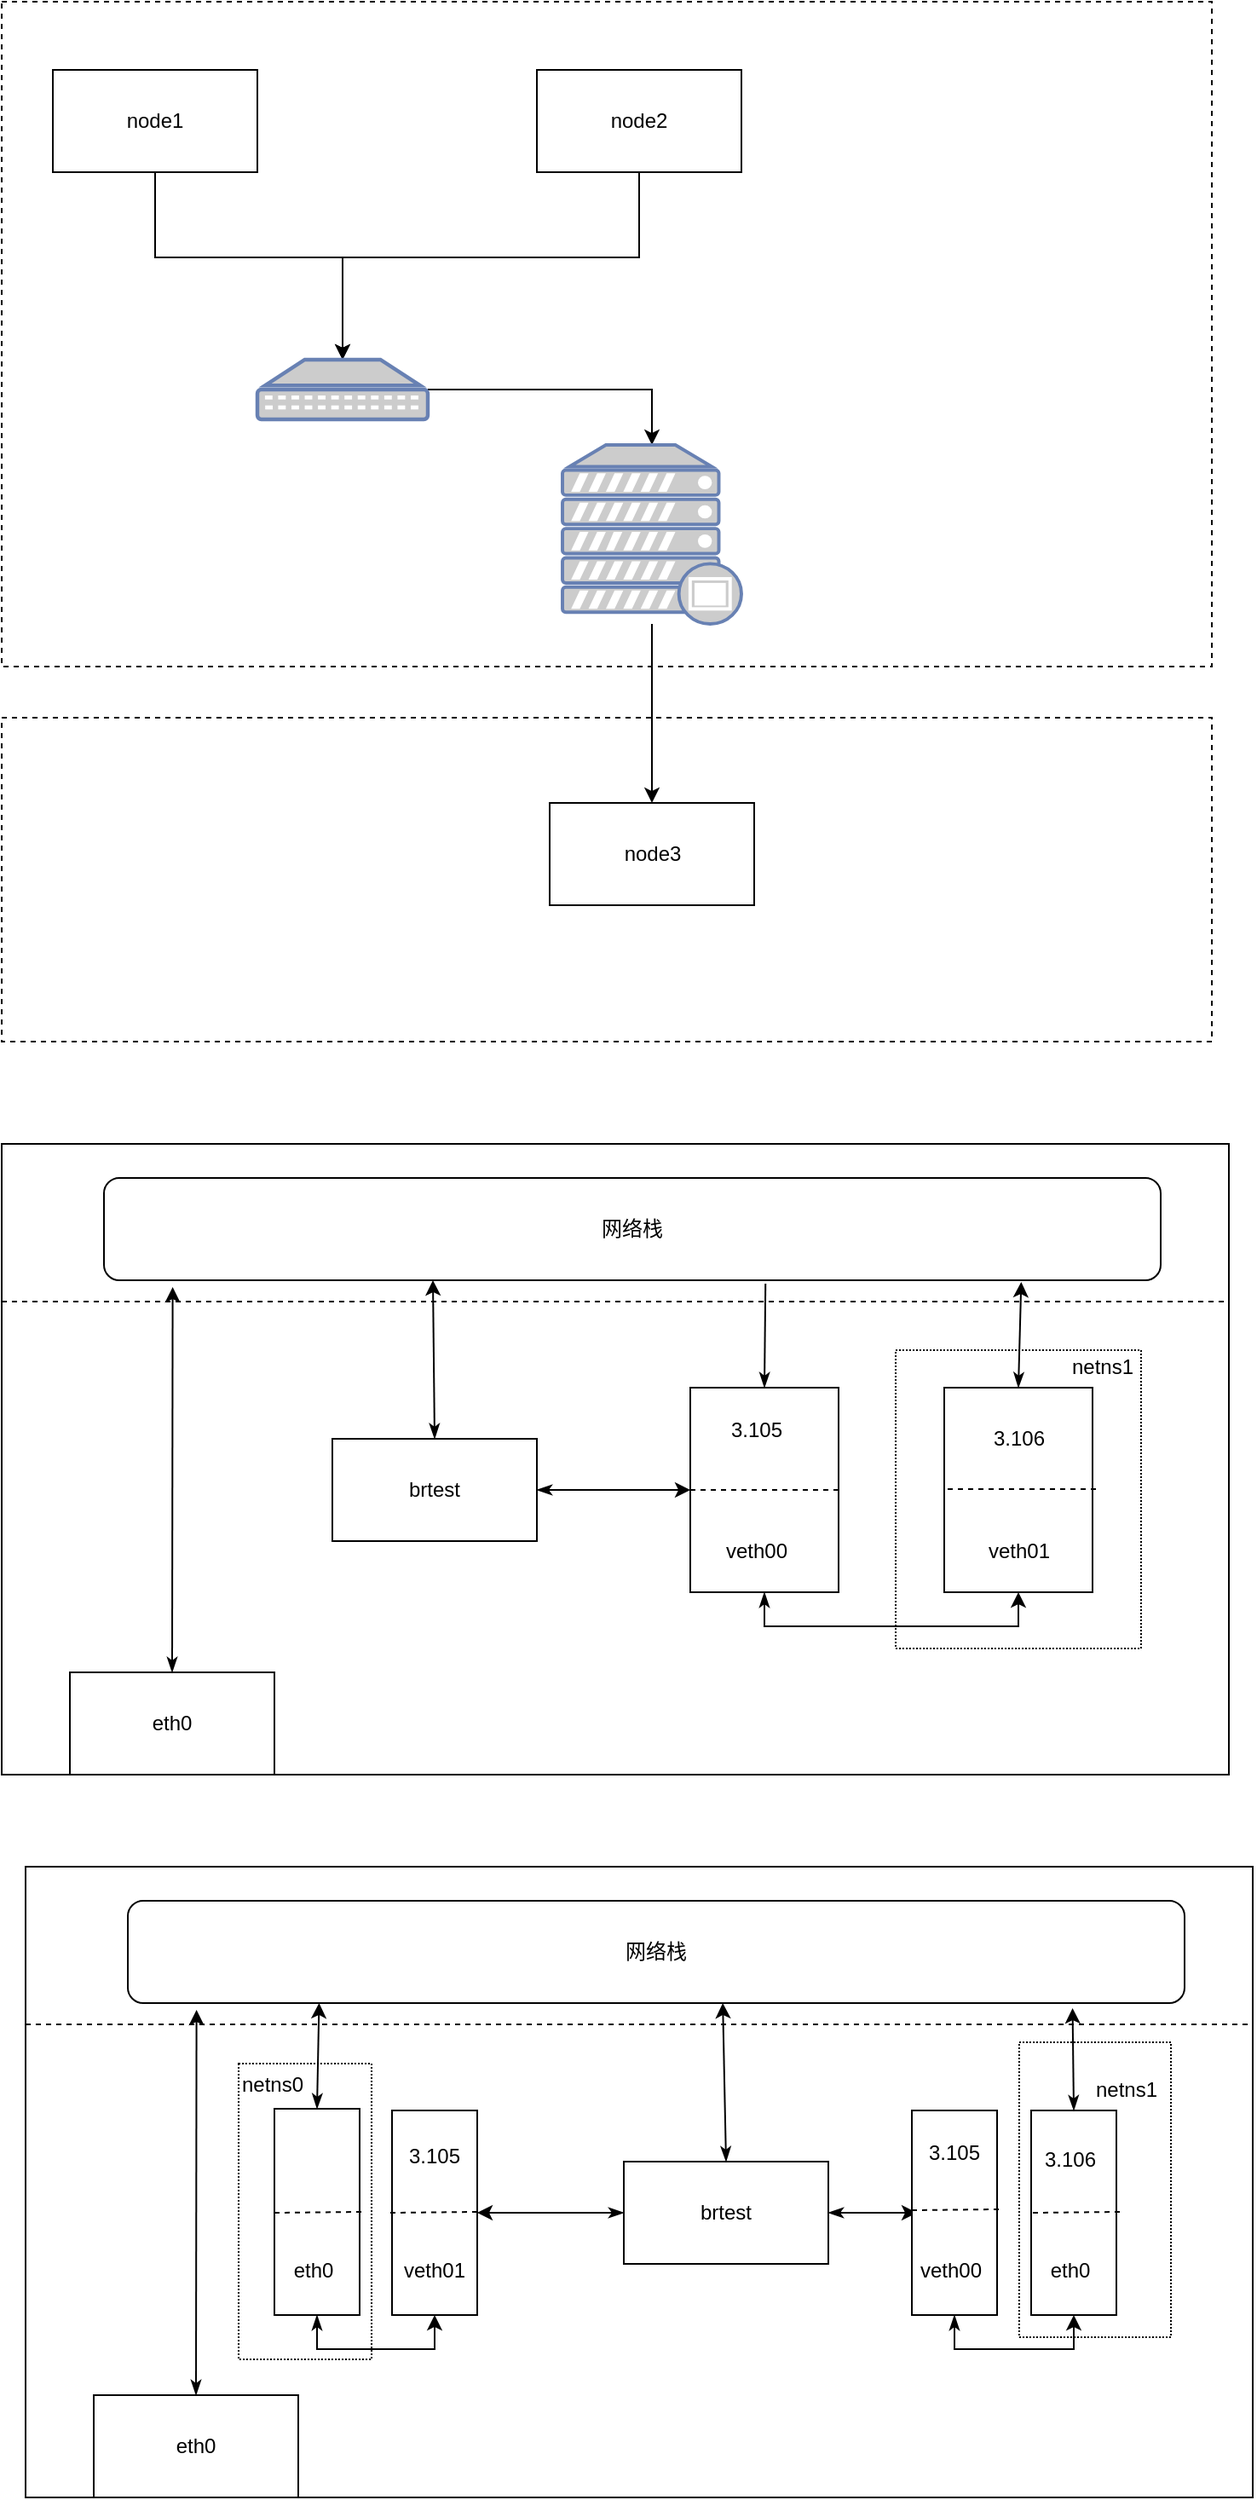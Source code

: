 <mxfile version="13.7.3" type="github">
  <diagram id="Vr5jvqpNPJQWCU1TZzJC" name="Page-1">
    <mxGraphModel dx="946" dy="614" grid="0" gridSize="10" guides="1" tooltips="1" connect="1" arrows="1" fold="1" page="1" pageScale="1" pageWidth="827" pageHeight="1169" math="0" shadow="0">
      <root>
        <mxCell id="0" />
        <mxCell id="1" parent="0" />
        <mxCell id="5zI7_Pe21EK5ix0b4mOg-43" value="" style="rounded=0;whiteSpace=wrap;html=1;shadow=0;glass=0;sketch=0;" vertex="1" parent="1">
          <mxGeometry x="54" y="1194" width="720" height="370" as="geometry" />
        </mxCell>
        <mxCell id="5zI7_Pe21EK5ix0b4mOg-83" value="" style="rounded=0;whiteSpace=wrap;html=1;shadow=0;glass=0;sketch=0;dashed=1;dashPattern=1 1;" vertex="1" parent="1">
          <mxGeometry x="179" y="1309.5" width="78" height="173.5" as="geometry" />
        </mxCell>
        <mxCell id="5zI7_Pe21EK5ix0b4mOg-16" value="" style="rounded=0;whiteSpace=wrap;html=1;shadow=0;glass=0;sketch=0;" vertex="1" parent="1">
          <mxGeometry x="40" y="770" width="720" height="370" as="geometry" />
        </mxCell>
        <mxCell id="5zI7_Pe21EK5ix0b4mOg-40" value="" style="rounded=0;whiteSpace=wrap;html=1;shadow=0;glass=0;sketch=0;dashed=1;dashPattern=1 1;" vertex="1" parent="1">
          <mxGeometry x="564.5" y="891" width="144" height="175" as="geometry" />
        </mxCell>
        <mxCell id="5zI7_Pe21EK5ix0b4mOg-13" value="" style="rounded=0;whiteSpace=wrap;html=1;shadow=0;glass=0;dashed=1;sketch=0;" vertex="1" parent="1">
          <mxGeometry x="40" y="520" width="710" height="190" as="geometry" />
        </mxCell>
        <mxCell id="5zI7_Pe21EK5ix0b4mOg-12" value="" style="rounded=0;whiteSpace=wrap;html=1;shadow=0;glass=0;dashed=1;sketch=0;" vertex="1" parent="1">
          <mxGeometry x="40" y="100" width="710" height="390" as="geometry" />
        </mxCell>
        <mxCell id="5zI7_Pe21EK5ix0b4mOg-6" style="edgeStyle=orthogonalEdgeStyle;rounded=0;orthogonalLoop=1;jettySize=auto;html=1;exitX=0.5;exitY=1;exitDx=0;exitDy=0;" edge="1" parent="1" source="5zI7_Pe21EK5ix0b4mOg-1" target="5zI7_Pe21EK5ix0b4mOg-4">
          <mxGeometry relative="1" as="geometry">
            <Array as="points">
              <mxPoint x="130" y="250" />
              <mxPoint x="240" y="250" />
            </Array>
          </mxGeometry>
        </mxCell>
        <mxCell id="5zI7_Pe21EK5ix0b4mOg-1" value="node1" style="rounded=0;whiteSpace=wrap;html=1;" vertex="1" parent="1">
          <mxGeometry x="70" y="140" width="120" height="60" as="geometry" />
        </mxCell>
        <mxCell id="5zI7_Pe21EK5ix0b4mOg-8" style="edgeStyle=orthogonalEdgeStyle;rounded=0;orthogonalLoop=1;jettySize=auto;html=1;entryX=0.5;entryY=0;entryDx=0;entryDy=0;entryPerimeter=0;" edge="1" parent="1" source="5zI7_Pe21EK5ix0b4mOg-2" target="5zI7_Pe21EK5ix0b4mOg-4">
          <mxGeometry relative="1" as="geometry">
            <Array as="points">
              <mxPoint x="414" y="250" />
              <mxPoint x="240" y="250" />
            </Array>
          </mxGeometry>
        </mxCell>
        <mxCell id="5zI7_Pe21EK5ix0b4mOg-2" value="node2" style="rounded=0;whiteSpace=wrap;html=1;" vertex="1" parent="1">
          <mxGeometry x="354" y="140" width="120" height="60" as="geometry" />
        </mxCell>
        <mxCell id="5zI7_Pe21EK5ix0b4mOg-10" style="edgeStyle=orthogonalEdgeStyle;rounded=0;orthogonalLoop=1;jettySize=auto;html=1;" edge="1" parent="1" source="5zI7_Pe21EK5ix0b4mOg-4" target="5zI7_Pe21EK5ix0b4mOg-5">
          <mxGeometry relative="1" as="geometry" />
        </mxCell>
        <mxCell id="5zI7_Pe21EK5ix0b4mOg-4" value="" style="fontColor=#0066CC;verticalAlign=top;verticalLabelPosition=bottom;labelPosition=center;align=center;html=1;outlineConnect=0;fillColor=#CCCCCC;strokeColor=#6881B3;gradientColor=none;gradientDirection=north;strokeWidth=2;shape=mxgraph.networks.patch_panel;" vertex="1" parent="1">
          <mxGeometry x="190" y="310" width="100" height="35" as="geometry" />
        </mxCell>
        <mxCell id="5zI7_Pe21EK5ix0b4mOg-15" style="edgeStyle=orthogonalEdgeStyle;rounded=0;orthogonalLoop=1;jettySize=auto;html=1;entryX=0.5;entryY=0;entryDx=0;entryDy=0;" edge="1" parent="1" source="5zI7_Pe21EK5ix0b4mOg-5" target="5zI7_Pe21EK5ix0b4mOg-9">
          <mxGeometry relative="1" as="geometry" />
        </mxCell>
        <mxCell id="5zI7_Pe21EK5ix0b4mOg-5" value="" style="fontColor=#0066CC;verticalAlign=top;verticalLabelPosition=bottom;labelPosition=center;align=center;html=1;outlineConnect=0;fillColor=#CCCCCC;strokeColor=#6881B3;gradientColor=none;gradientDirection=north;strokeWidth=2;shape=mxgraph.networks.proxy_server;" vertex="1" parent="1">
          <mxGeometry x="369" y="360" width="105" height="105" as="geometry" />
        </mxCell>
        <mxCell id="5zI7_Pe21EK5ix0b4mOg-9" value="node3" style="rounded=0;whiteSpace=wrap;html=1;" vertex="1" parent="1">
          <mxGeometry x="361.5" y="570" width="120" height="60" as="geometry" />
        </mxCell>
        <mxCell id="5zI7_Pe21EK5ix0b4mOg-17" value="" style="endArrow=none;dashed=1;html=1;exitX=0;exitY=0.25;exitDx=0;exitDy=0;entryX=1;entryY=0.25;entryDx=0;entryDy=0;" edge="1" parent="1" source="5zI7_Pe21EK5ix0b4mOg-16" target="5zI7_Pe21EK5ix0b4mOg-16">
          <mxGeometry width="50" height="50" relative="1" as="geometry">
            <mxPoint x="80" y="910" as="sourcePoint" />
            <mxPoint x="130" y="860" as="targetPoint" />
          </mxGeometry>
        </mxCell>
        <mxCell id="5zI7_Pe21EK5ix0b4mOg-22" style="rounded=0;orthogonalLoop=1;jettySize=auto;html=1;exitX=0.5;exitY=0;exitDx=0;exitDy=0;startArrow=classicThin;startFill=1;entryX=0.065;entryY=1.067;entryDx=0;entryDy=0;entryPerimeter=0;" edge="1" parent="1" source="5zI7_Pe21EK5ix0b4mOg-18" target="5zI7_Pe21EK5ix0b4mOg-21">
          <mxGeometry relative="1" as="geometry" />
        </mxCell>
        <mxCell id="5zI7_Pe21EK5ix0b4mOg-18" value="eth0" style="rounded=0;whiteSpace=wrap;html=1;shadow=0;glass=0;sketch=0;" vertex="1" parent="1">
          <mxGeometry x="80" y="1080" width="120" height="60" as="geometry" />
        </mxCell>
        <mxCell id="5zI7_Pe21EK5ix0b4mOg-21" value="网络栈" style="rounded=1;whiteSpace=wrap;html=1;shadow=0;glass=0;sketch=0;" vertex="1" parent="1">
          <mxGeometry x="100" y="790" width="620" height="60" as="geometry" />
        </mxCell>
        <mxCell id="5zI7_Pe21EK5ix0b4mOg-24" value="" style="edgeStyle=none;rounded=0;orthogonalLoop=1;jettySize=auto;html=1;startArrow=classicThin;startFill=1;exitX=0.5;exitY=0;exitDx=0;exitDy=0;" edge="1" parent="1" source="5zI7_Pe21EK5ix0b4mOg-23">
          <mxGeometry relative="1" as="geometry">
            <mxPoint x="289.795" y="971" as="sourcePoint" />
            <mxPoint x="293" y="850" as="targetPoint" />
          </mxGeometry>
        </mxCell>
        <mxCell id="5zI7_Pe21EK5ix0b4mOg-42" style="rounded=0;orthogonalLoop=1;jettySize=auto;html=1;startArrow=classicThin;startFill=1;" edge="1" parent="1" source="5zI7_Pe21EK5ix0b4mOg-23" target="5zI7_Pe21EK5ix0b4mOg-26">
          <mxGeometry relative="1" as="geometry" />
        </mxCell>
        <mxCell id="5zI7_Pe21EK5ix0b4mOg-23" value="brtest" style="rounded=0;whiteSpace=wrap;html=1;shadow=0;glass=0;sketch=0;" vertex="1" parent="1">
          <mxGeometry x="234" y="943" width="120" height="60" as="geometry" />
        </mxCell>
        <mxCell id="5zI7_Pe21EK5ix0b4mOg-36" style="edgeStyle=none;rounded=0;orthogonalLoop=1;jettySize=auto;html=1;exitX=0.5;exitY=0;exitDx=0;exitDy=0;entryX=0.626;entryY=1.033;entryDx=0;entryDy=0;entryPerimeter=0;startArrow=classicThin;startFill=1;endArrow=none;endFill=0;" edge="1" parent="1" source="5zI7_Pe21EK5ix0b4mOg-26" target="5zI7_Pe21EK5ix0b4mOg-21">
          <mxGeometry relative="1" as="geometry" />
        </mxCell>
        <mxCell id="5zI7_Pe21EK5ix0b4mOg-38" style="edgeStyle=orthogonalEdgeStyle;rounded=0;orthogonalLoop=1;jettySize=auto;html=1;exitX=0.5;exitY=1;exitDx=0;exitDy=0;entryX=0.5;entryY=1;entryDx=0;entryDy=0;startArrow=classicThin;startFill=1;" edge="1" parent="1" source="5zI7_Pe21EK5ix0b4mOg-26" target="5zI7_Pe21EK5ix0b4mOg-30">
          <mxGeometry relative="1" as="geometry" />
        </mxCell>
        <mxCell id="5zI7_Pe21EK5ix0b4mOg-26" value="" style="rounded=0;whiteSpace=wrap;html=1;shadow=0;glass=0;sketch=0;" vertex="1" parent="1">
          <mxGeometry x="444" y="913" width="87" height="120" as="geometry" />
        </mxCell>
        <mxCell id="5zI7_Pe21EK5ix0b4mOg-28" style="edgeStyle=none;rounded=0;orthogonalLoop=1;jettySize=auto;html=1;exitX=0;exitY=0.5;exitDx=0;exitDy=0;startArrow=classicThin;startFill=1;" edge="1" parent="1" source="5zI7_Pe21EK5ix0b4mOg-26" target="5zI7_Pe21EK5ix0b4mOg-26">
          <mxGeometry relative="1" as="geometry" />
        </mxCell>
        <mxCell id="5zI7_Pe21EK5ix0b4mOg-29" value="" style="endArrow=none;dashed=1;html=1;exitX=0;exitY=0.5;exitDx=0;exitDy=0;entryX=1;entryY=0.5;entryDx=0;entryDy=0;" edge="1" parent="1" source="5zI7_Pe21EK5ix0b4mOg-26" target="5zI7_Pe21EK5ix0b4mOg-26">
          <mxGeometry width="50" height="50" relative="1" as="geometry">
            <mxPoint x="466" y="986" as="sourcePoint" />
            <mxPoint x="516" y="936" as="targetPoint" />
          </mxGeometry>
        </mxCell>
        <mxCell id="5zI7_Pe21EK5ix0b4mOg-37" style="edgeStyle=none;rounded=0;orthogonalLoop=1;jettySize=auto;html=1;exitX=0.5;exitY=0;exitDx=0;exitDy=0;startArrow=classicThin;startFill=1;entryX=0.868;entryY=1.017;entryDx=0;entryDy=0;entryPerimeter=0;" edge="1" parent="1" source="5zI7_Pe21EK5ix0b4mOg-30" target="5zI7_Pe21EK5ix0b4mOg-21">
          <mxGeometry relative="1" as="geometry">
            <mxPoint x="641" y="857" as="targetPoint" />
          </mxGeometry>
        </mxCell>
        <mxCell id="5zI7_Pe21EK5ix0b4mOg-30" value="" style="rounded=0;whiteSpace=wrap;html=1;shadow=0;glass=0;sketch=0;" vertex="1" parent="1">
          <mxGeometry x="593" y="913" width="87" height="120" as="geometry" />
        </mxCell>
        <mxCell id="5zI7_Pe21EK5ix0b4mOg-31" value="" style="endArrow=none;dashed=1;html=1;exitX=0;exitY=0.5;exitDx=0;exitDy=0;entryX=1;entryY=0.5;entryDx=0;entryDy=0;" edge="1" parent="1">
          <mxGeometry width="50" height="50" relative="1" as="geometry">
            <mxPoint x="595" y="972.5" as="sourcePoint" />
            <mxPoint x="682" y="972.5" as="targetPoint" />
          </mxGeometry>
        </mxCell>
        <mxCell id="5zI7_Pe21EK5ix0b4mOg-32" value="veth00" style="text;html=1;strokeColor=none;fillColor=none;align=center;verticalAlign=middle;whiteSpace=wrap;rounded=0;shadow=0;glass=0;sketch=0;" vertex="1" parent="1">
          <mxGeometry x="463" y="999" width="40" height="20" as="geometry" />
        </mxCell>
        <mxCell id="5zI7_Pe21EK5ix0b4mOg-33" value="veth01" style="text;html=1;strokeColor=none;fillColor=none;align=center;verticalAlign=middle;whiteSpace=wrap;rounded=0;shadow=0;glass=0;sketch=0;" vertex="1" parent="1">
          <mxGeometry x="616.5" y="999" width="40" height="20" as="geometry" />
        </mxCell>
        <mxCell id="5zI7_Pe21EK5ix0b4mOg-34" value="3.105" style="text;html=1;strokeColor=none;fillColor=none;align=center;verticalAlign=middle;whiteSpace=wrap;rounded=0;shadow=0;glass=0;sketch=0;" vertex="1" parent="1">
          <mxGeometry x="463" y="928" width="40" height="20" as="geometry" />
        </mxCell>
        <mxCell id="5zI7_Pe21EK5ix0b4mOg-35" value="3.106" style="text;html=1;strokeColor=none;fillColor=none;align=center;verticalAlign=middle;whiteSpace=wrap;rounded=0;shadow=0;glass=0;sketch=0;" vertex="1" parent="1">
          <mxGeometry x="616.5" y="933" width="40" height="20" as="geometry" />
        </mxCell>
        <mxCell id="5zI7_Pe21EK5ix0b4mOg-41" value="netns1" style="text;html=1;strokeColor=none;fillColor=none;align=center;verticalAlign=middle;whiteSpace=wrap;rounded=0;shadow=0;glass=0;dashed=1;dashPattern=1 1;sketch=0;" vertex="1" parent="1">
          <mxGeometry x="666" y="891" width="40" height="20" as="geometry" />
        </mxCell>
        <mxCell id="5zI7_Pe21EK5ix0b4mOg-44" value="" style="rounded=0;whiteSpace=wrap;html=1;shadow=0;glass=0;sketch=0;dashed=1;dashPattern=1 1;" vertex="1" parent="1">
          <mxGeometry x="637" y="1297" width="89" height="173" as="geometry" />
        </mxCell>
        <mxCell id="5zI7_Pe21EK5ix0b4mOg-45" value="" style="endArrow=none;dashed=1;html=1;exitX=0;exitY=0.25;exitDx=0;exitDy=0;entryX=1;entryY=0.25;entryDx=0;entryDy=0;" edge="1" source="5zI7_Pe21EK5ix0b4mOg-43" target="5zI7_Pe21EK5ix0b4mOg-43" parent="1">
          <mxGeometry width="50" height="50" relative="1" as="geometry">
            <mxPoint x="94" y="1334" as="sourcePoint" />
            <mxPoint x="144" y="1284" as="targetPoint" />
          </mxGeometry>
        </mxCell>
        <mxCell id="5zI7_Pe21EK5ix0b4mOg-46" style="rounded=0;orthogonalLoop=1;jettySize=auto;html=1;exitX=0.5;exitY=0;exitDx=0;exitDy=0;startArrow=classicThin;startFill=1;entryX=0.065;entryY=1.067;entryDx=0;entryDy=0;entryPerimeter=0;" edge="1" source="5zI7_Pe21EK5ix0b4mOg-47" target="5zI7_Pe21EK5ix0b4mOg-48" parent="1">
          <mxGeometry relative="1" as="geometry" />
        </mxCell>
        <mxCell id="5zI7_Pe21EK5ix0b4mOg-47" value="eth0" style="rounded=0;whiteSpace=wrap;html=1;shadow=0;glass=0;sketch=0;" vertex="1" parent="1">
          <mxGeometry x="94" y="1504" width="120" height="60" as="geometry" />
        </mxCell>
        <mxCell id="5zI7_Pe21EK5ix0b4mOg-48" value="网络栈" style="rounded=1;whiteSpace=wrap;html=1;shadow=0;glass=0;sketch=0;" vertex="1" parent="1">
          <mxGeometry x="114" y="1214" width="620" height="60" as="geometry" />
        </mxCell>
        <mxCell id="5zI7_Pe21EK5ix0b4mOg-49" value="" style="edgeStyle=none;rounded=0;orthogonalLoop=1;jettySize=auto;html=1;startArrow=classicThin;startFill=1;exitX=0.5;exitY=0;exitDx=0;exitDy=0;entryX=0.563;entryY=1;entryDx=0;entryDy=0;entryPerimeter=0;" edge="1" source="5zI7_Pe21EK5ix0b4mOg-51" parent="1" target="5zI7_Pe21EK5ix0b4mOg-48">
          <mxGeometry relative="1" as="geometry">
            <mxPoint x="303.795" y="1395" as="sourcePoint" />
            <mxPoint x="307" y="1274" as="targetPoint" />
          </mxGeometry>
        </mxCell>
        <mxCell id="5zI7_Pe21EK5ix0b4mOg-81" style="edgeStyle=orthogonalEdgeStyle;rounded=0;orthogonalLoop=1;jettySize=auto;html=1;entryX=1;entryY=0.5;entryDx=0;entryDy=0;startArrow=classicThin;startFill=1;endArrow=classic;endFill=1;" edge="1" parent="1" source="5zI7_Pe21EK5ix0b4mOg-51" target="5zI7_Pe21EK5ix0b4mOg-71">
          <mxGeometry relative="1" as="geometry" />
        </mxCell>
        <mxCell id="5zI7_Pe21EK5ix0b4mOg-82" value="" style="rounded=0;orthogonalLoop=1;jettySize=auto;html=1;startArrow=classicThin;startFill=1;endArrow=classic;endFill=1;" edge="1" parent="1" source="5zI7_Pe21EK5ix0b4mOg-51">
          <mxGeometry relative="1" as="geometry">
            <mxPoint x="577" y="1397" as="targetPoint" />
          </mxGeometry>
        </mxCell>
        <mxCell id="5zI7_Pe21EK5ix0b4mOg-51" value="brtest" style="rounded=0;whiteSpace=wrap;html=1;shadow=0;glass=0;sketch=0;" vertex="1" parent="1">
          <mxGeometry x="405" y="1367" width="120" height="60" as="geometry" />
        </mxCell>
        <mxCell id="5zI7_Pe21EK5ix0b4mOg-53" style="edgeStyle=orthogonalEdgeStyle;rounded=0;orthogonalLoop=1;jettySize=auto;html=1;exitX=0.5;exitY=1;exitDx=0;exitDy=0;entryX=0.5;entryY=1;entryDx=0;entryDy=0;startArrow=classicThin;startFill=1;" edge="1" source="5zI7_Pe21EK5ix0b4mOg-66" target="5zI7_Pe21EK5ix0b4mOg-58" parent="1">
          <mxGeometry relative="1" as="geometry" />
        </mxCell>
        <mxCell id="5zI7_Pe21EK5ix0b4mOg-55" style="edgeStyle=none;rounded=0;orthogonalLoop=1;jettySize=auto;html=1;exitX=0;exitY=0.5;exitDx=0;exitDy=0;startArrow=classicThin;startFill=1;" edge="1" parent="1">
          <mxGeometry relative="1" as="geometry">
            <mxPoint x="458" y="1397" as="sourcePoint" />
            <mxPoint x="458" y="1397" as="targetPoint" />
          </mxGeometry>
        </mxCell>
        <mxCell id="5zI7_Pe21EK5ix0b4mOg-57" style="edgeStyle=none;rounded=0;orthogonalLoop=1;jettySize=auto;html=1;exitX=0.5;exitY=0;exitDx=0;exitDy=0;startArrow=classicThin;startFill=1;entryX=0.894;entryY=1.05;entryDx=0;entryDy=0;entryPerimeter=0;" edge="1" source="5zI7_Pe21EK5ix0b4mOg-58" target="5zI7_Pe21EK5ix0b4mOg-48" parent="1">
          <mxGeometry relative="1" as="geometry">
            <mxPoint x="655" y="1281" as="targetPoint" />
          </mxGeometry>
        </mxCell>
        <mxCell id="5zI7_Pe21EK5ix0b4mOg-58" value="" style="rounded=0;whiteSpace=wrap;html=1;shadow=0;glass=0;sketch=0;" vertex="1" parent="1">
          <mxGeometry x="644" y="1337" width="50" height="120" as="geometry" />
        </mxCell>
        <mxCell id="5zI7_Pe21EK5ix0b4mOg-59" value="" style="endArrow=none;dashed=1;html=1;entryX=1;entryY=0.5;entryDx=0;entryDy=0;" edge="1" parent="1">
          <mxGeometry width="50" height="50" relative="1" as="geometry">
            <mxPoint x="645" y="1397" as="sourcePoint" />
            <mxPoint x="696" y="1396.5" as="targetPoint" />
          </mxGeometry>
        </mxCell>
        <mxCell id="5zI7_Pe21EK5ix0b4mOg-61" value="eth0" style="text;html=1;strokeColor=none;fillColor=none;align=center;verticalAlign=middle;whiteSpace=wrap;rounded=0;shadow=0;glass=0;sketch=0;" vertex="1" parent="1">
          <mxGeometry x="647" y="1421" width="40" height="20" as="geometry" />
        </mxCell>
        <mxCell id="5zI7_Pe21EK5ix0b4mOg-63" value="3.106" style="text;html=1;strokeColor=none;fillColor=none;align=center;verticalAlign=middle;whiteSpace=wrap;rounded=0;shadow=0;glass=0;sketch=0;" vertex="1" parent="1">
          <mxGeometry x="647" y="1356" width="40" height="20" as="geometry" />
        </mxCell>
        <mxCell id="5zI7_Pe21EK5ix0b4mOg-64" value="netns1" style="text;html=1;strokeColor=none;fillColor=none;align=center;verticalAlign=middle;whiteSpace=wrap;rounded=0;shadow=0;glass=0;dashed=1;dashPattern=1 1;sketch=0;" vertex="1" parent="1">
          <mxGeometry x="680" y="1315" width="40" height="20" as="geometry" />
        </mxCell>
        <mxCell id="5zI7_Pe21EK5ix0b4mOg-66" value="" style="rounded=0;whiteSpace=wrap;html=1;shadow=0;glass=0;sketch=0;" vertex="1" parent="1">
          <mxGeometry x="574" y="1337" width="50" height="120" as="geometry" />
        </mxCell>
        <mxCell id="5zI7_Pe21EK5ix0b4mOg-68" value="3.105" style="text;html=1;strokeColor=none;fillColor=none;align=center;verticalAlign=middle;whiteSpace=wrap;rounded=0;shadow=0;glass=0;sketch=0;" vertex="1" parent="1">
          <mxGeometry x="579" y="1352" width="40" height="20" as="geometry" />
        </mxCell>
        <mxCell id="5zI7_Pe21EK5ix0b4mOg-69" value="" style="endArrow=none;dashed=1;html=1;entryX=1;entryY=0.5;entryDx=0;entryDy=0;" edge="1" parent="1">
          <mxGeometry width="50" height="50" relative="1" as="geometry">
            <mxPoint x="574" y="1395.5" as="sourcePoint" />
            <mxPoint x="625" y="1395" as="targetPoint" />
          </mxGeometry>
        </mxCell>
        <mxCell id="5zI7_Pe21EK5ix0b4mOg-70" value="veth00" style="text;html=1;strokeColor=none;fillColor=none;align=center;verticalAlign=middle;whiteSpace=wrap;rounded=0;shadow=0;glass=0;sketch=0;" vertex="1" parent="1">
          <mxGeometry x="576.5" y="1421" width="40" height="20" as="geometry" />
        </mxCell>
        <mxCell id="5zI7_Pe21EK5ix0b4mOg-71" value="" style="rounded=0;whiteSpace=wrap;html=1;shadow=0;glass=0;sketch=0;" vertex="1" parent="1">
          <mxGeometry x="269" y="1337" width="50" height="120" as="geometry" />
        </mxCell>
        <mxCell id="5zI7_Pe21EK5ix0b4mOg-72" value="" style="endArrow=none;dashed=1;html=1;entryX=1;entryY=0.5;entryDx=0;entryDy=0;" edge="1" parent="1">
          <mxGeometry width="50" height="50" relative="1" as="geometry">
            <mxPoint x="268" y="1397" as="sourcePoint" />
            <mxPoint x="319" y="1396.5" as="targetPoint" />
          </mxGeometry>
        </mxCell>
        <mxCell id="5zI7_Pe21EK5ix0b4mOg-73" value="3.105" style="text;html=1;strokeColor=none;fillColor=none;align=center;verticalAlign=middle;whiteSpace=wrap;rounded=0;shadow=0;glass=0;sketch=0;" vertex="1" parent="1">
          <mxGeometry x="274" y="1354" width="40" height="20" as="geometry" />
        </mxCell>
        <mxCell id="5zI7_Pe21EK5ix0b4mOg-74" value="veth01" style="text;html=1;strokeColor=none;fillColor=none;align=center;verticalAlign=middle;whiteSpace=wrap;rounded=0;shadow=0;glass=0;sketch=0;" vertex="1" parent="1">
          <mxGeometry x="274" y="1421" width="40" height="20" as="geometry" />
        </mxCell>
        <mxCell id="5zI7_Pe21EK5ix0b4mOg-78" style="edgeStyle=none;rounded=0;orthogonalLoop=1;jettySize=auto;html=1;exitX=0.5;exitY=0;exitDx=0;exitDy=0;entryX=0.181;entryY=1;entryDx=0;entryDy=0;entryPerimeter=0;startArrow=classicThin;startFill=1;endArrow=classic;endFill=1;" edge="1" parent="1" source="5zI7_Pe21EK5ix0b4mOg-75" target="5zI7_Pe21EK5ix0b4mOg-48">
          <mxGeometry relative="1" as="geometry" />
        </mxCell>
        <mxCell id="5zI7_Pe21EK5ix0b4mOg-80" style="edgeStyle=orthogonalEdgeStyle;rounded=0;orthogonalLoop=1;jettySize=auto;html=1;exitX=0.5;exitY=1;exitDx=0;exitDy=0;entryX=0.5;entryY=1;entryDx=0;entryDy=0;startArrow=classicThin;startFill=1;endArrow=classic;endFill=1;" edge="1" parent="1" source="5zI7_Pe21EK5ix0b4mOg-75" target="5zI7_Pe21EK5ix0b4mOg-71">
          <mxGeometry relative="1" as="geometry" />
        </mxCell>
        <mxCell id="5zI7_Pe21EK5ix0b4mOg-75" value="" style="rounded=0;whiteSpace=wrap;html=1;shadow=0;glass=0;sketch=0;" vertex="1" parent="1">
          <mxGeometry x="200" y="1336" width="50" height="121" as="geometry" />
        </mxCell>
        <mxCell id="5zI7_Pe21EK5ix0b4mOg-76" value="" style="endArrow=none;dashed=1;html=1;entryX=1;entryY=0.5;entryDx=0;entryDy=0;" edge="1" parent="1">
          <mxGeometry width="50" height="50" relative="1" as="geometry">
            <mxPoint x="200" y="1397" as="sourcePoint" />
            <mxPoint x="251" y="1396.5" as="targetPoint" />
          </mxGeometry>
        </mxCell>
        <mxCell id="5zI7_Pe21EK5ix0b4mOg-77" value="eth0" style="text;html=1;strokeColor=none;fillColor=none;align=center;verticalAlign=middle;whiteSpace=wrap;rounded=0;shadow=0;glass=0;sketch=0;" vertex="1" parent="1">
          <mxGeometry x="203" y="1421" width="40" height="20" as="geometry" />
        </mxCell>
        <mxCell id="5zI7_Pe21EK5ix0b4mOg-84" value="netns0" style="text;html=1;strokeColor=none;fillColor=none;align=center;verticalAlign=middle;whiteSpace=wrap;rounded=0;shadow=0;glass=0;dashed=1;dashPattern=1 1;sketch=0;" vertex="1" parent="1">
          <mxGeometry x="179" y="1312" width="40" height="20" as="geometry" />
        </mxCell>
      </root>
    </mxGraphModel>
  </diagram>
</mxfile>

